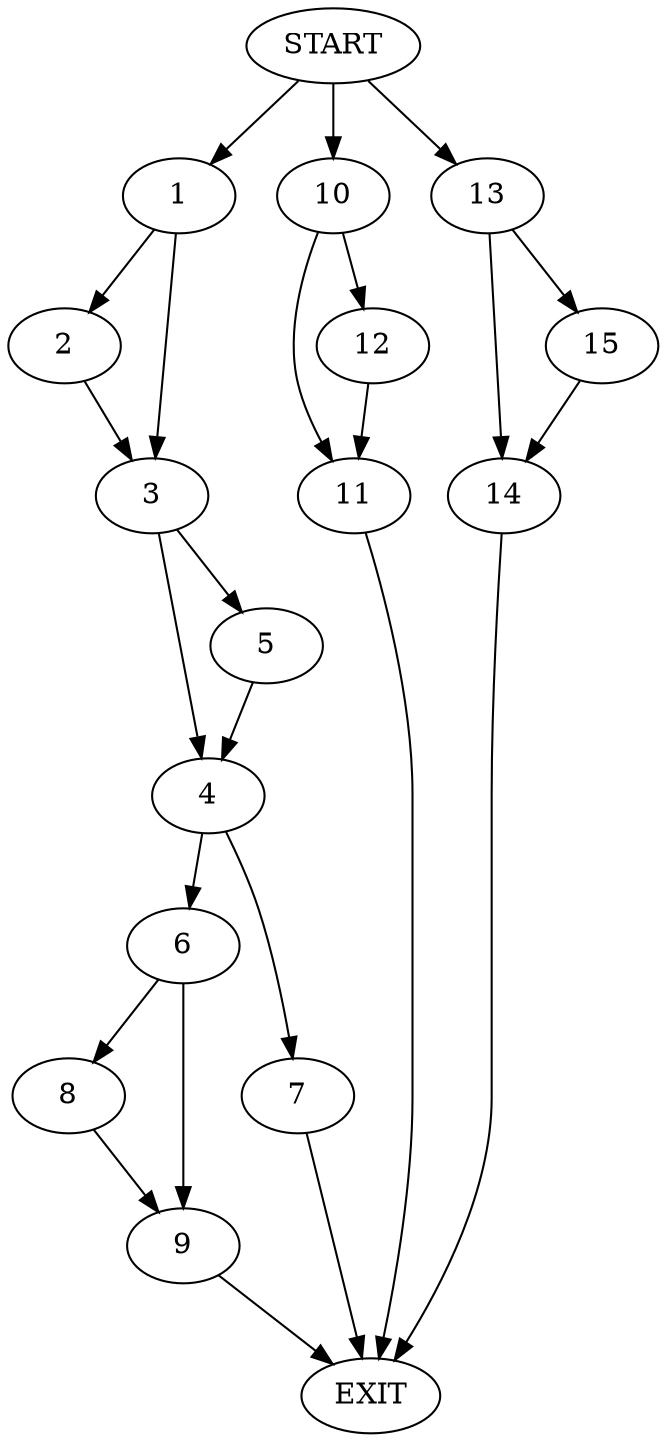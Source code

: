 digraph {
0 [label="START"]
16 [label="EXIT"]
0 -> 1
1 -> 2
1 -> 3
2 -> 3
3 -> 4
3 -> 5
5 -> 4
4 -> 6
4 -> 7
6 -> 8
6 -> 9
7 -> 16
0 -> 10
10 -> 11
10 -> 12
12 -> 11
11 -> 16
0 -> 13
13 -> 14
13 -> 15
15 -> 14
14 -> 16
8 -> 9
9 -> 16
}
